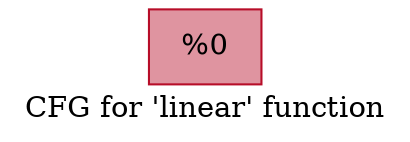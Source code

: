 digraph "CFG for 'linear' function" {
	label="CFG for 'linear' function";

	Node0x555e72d23b60 [shape=record,color="#b70d28ff", style=filled, fillcolor="#b70d2870",label="{%0 }"];
}
